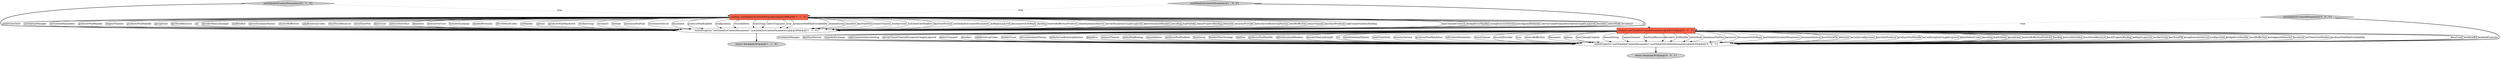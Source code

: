 digraph {
2 [style = filled, label = "boolean useGlobalSslContextParameters@@@289@@@['1', '1', '0']", fillcolor = tomato, shape = box image = "AAA0AAABBB1BBB"];
1 [style = filled, label = "doSetProperty(\"useGlobalSslContextParameters\",useGlobalSslContextParameters)@@@290@@@['1', '1', '0']", fillcolor = white, shape = ellipse image = "AAA0AAABBB1BBB"];
8 [style = filled, label = "useGlobalSslContextParameters['0', '0', '1']", fillcolor = lightgray, shape = diamond image = "AAA0AAABBB3BBB"];
4 [style = filled, label = "useGlobalSslContextParameters['0', '1', '0']", fillcolor = lightgray, shape = diamond image = "AAA0AAABBB2BBB"];
0 [style = filled, label = "useGlobalSslContextParameters['1', '0', '0']", fillcolor = lightgray, shape = diamond image = "AAA0AAABBB1BBB"];
5 [style = filled, label = "doSetProperty(\"useGlobalSslContextParameters\",useGlobalSslContextParameters)@@@302@@@['0', '0', '1']", fillcolor = white, shape = ellipse image = "AAA0AAABBB3BBB"];
6 [style = filled, label = "return this@@@303@@@['0', '0', '1']", fillcolor = lightgray, shape = ellipse image = "AAA0AAABBB3BBB"];
3 [style = filled, label = "return this@@@291@@@['1', '1', '0']", fillcolor = lightgray, shape = ellipse image = "AAA0AAABBB1BBB"];
7 [style = filled, label = "boolean useGlobalSslContextParameters@@@301@@@['0', '0', '1']", fillcolor = tomato, shape = box image = "AAA0AAABBB3BBB"];
7->5 [style = solid, label="bossCount"];
2->1 [style = solid, label="lazyChannelCreation"];
7->5 [style = solid, label="useByteBuf"];
2->1 [style = solid, label="bridgeErrorHandler"];
2->1 [style = solid, label="usingExecutorService"];
2->1 [style = solid, label="autoAppendDelimiter"];
7->5 [style = solid, label="enabledProtocols"];
2->1 [style = solid, label="serverClosedChannelExceptionCaughtLogLevel"];
7->5 [style = solid, label="correlationManager"];
7->5 [style = solid, label="keyStoreFormat"];
2->1 [style = solid, label="decoders"];
7->5 [style = solid, label="transferExchange"];
2->1 [style = solid, label="clientMode"];
2->1 [style = solid, label="broadcast"];
7->5 [style = solid, label="udpConnectionlessSending"];
7->5 [style = solid, label="serverClosedChannelExceptionCaughtLogLevel"];
7->5 [style = solid, label="nativeTransport"];
2->1 [style = solid, label="needClientAuth"];
7->5 [style = solid, label="encoders"];
2->1 [style = solid, label="correlationManager"];
7->5 [style = solid, label="udpByteArrayCodec"];
2->1 [style = solid, label="sslContextParameters"];
7->5 [style = solid, label="workerCount"];
2->1 [style = solid, label="producerPoolMinIdle"];
2->1 [style = solid, label="requestTimeout"];
2->1 [style = solid, label="producerPoolMaxIdle"];
2->1 [style = solid, label="passphrase"];
2->1 [style = solid, label="keyStoreResource"];
7->5 [style = solid, label="serverInitializerFactory"];
2->1 [style = solid, label="ssl"];
7->5 [style = solid, label="nettyServerBootstrapFactory"];
2->1 [style = solid, label="decoderMaxLineLength"];
7->5 [style = solid, label="keepAlive"];
2->1 [style = solid, label="useByteBuf"];
2->1 [style = solid, label="serverInitializerFactory"];
2->1 [style = solid, label="receiveBufferSize"];
2->1 [style = solid, label="udpByteArrayCodec"];
8->7 [style = dotted, label="true"];
7->5 [style = solid, label="connectTimeout"];
7->5 [style = solid, label="nettyHttpBinding"];
2->7 [style = dashed, label="0"];
2->1 [style = solid, label="trustStoreResource"];
2->1 [style = solid, label="trustStoreFile"];
5->6 [style = bold, label=""];
7->5 [style = solid, label="reuseAddress"];
2->1 [style = solid, label="bossCount"];
7->5 [style = solid, label="producerPoolEnabled"];
2->1 [style = solid, label="networkInterface"];
2->1 [style = solid, label="keepAlive"];
7->5 [style = solid, label="bossGroup"];
7->5 [style = solid, label="headerFilterStrategy"];
2->1 [style = solid, label="executorService"];
2->1 [style = solid, label="transferExchange"];
2->1 [style = solid, label="enabledProtocols"];
7->5 [style = solid, label="textline"];
7->5 [style = solid, label="producerPoolMaxIdle"];
7->5 [style = solid, label="allowSerializedHeaders"];
7->5 [style = solid, label="decoderMaxLineLength"];
4->2 [style = dotted, label="true"];
2->1 [style = solid, label="allowDefaultCodec"];
7->5 [style = solid, label="ssl"];
7->5 [style = solid, label="clientInitializerFactory"];
2->1 [style = solid, label="sslHandler"];
2->1 [style = solid, label="options"];
7->5 [style = solid, label="needClientAuth"];
2->1 [style = solid, label="producerPoolMaxActive"];
7->5 [style = solid, label="executorService"];
7->5 [style = solid, label="producerPoolMaxActive"];
7->5 [style = solid, label="sslContextParameters"];
2->1 [style = solid, label="workerGroup"];
2->1 [style = solid, label="reconnect"];
2->1 [style = solid, label="textline"];
7->5 [style = solid, label="reuseChannel"];
7->5 [style = solid, label="securityProvider"];
2->1 [style = solid, label="maximumPoolSize"];
2->1 [style = solid, label="reconnectInterval"];
2->1 [style = solid, label="disconnect"];
2->1 [style = solid, label="producerPoolEnabled"];
2->1 [style = solid, label="configuration"];
2->1 [style = solid, label="reuseAddress"];
1->3 [style = bold, label=""];
7->5 [style = solid, label="sync"];
7->5 [style = solid, label="receiveBufferSize"];
7->5 [style = solid, label="disconnect"];
7->5 [style = solid, label="options"];
7->5 [style = solid, label="lazyChannelCreation"];
7->5 [style = solid, label="channelGroup"];
7->5 [style = solid, label="requestTimeout"];
2->1 [style = solid, label="bossGroup"];
7->5 [style = solid, label="keyStoreResource"];
2->1 [style = solid, label="nativeTransport"];
2->1 [style = solid, label="sync"];
7->5 [style = solid, label="decoders"];
2->1 [style = solid, label="producerPoolMinEvictableIdle"];
0->1 [style = bold, label=""];
7->5 [style = solid, label="sslHandler"];
2->1 [style = solid, label="channelGroup"];
2->1 [style = solid, label="encoders"];
7->5 [style = solid, label="clientMode"];
4->1 [style = bold, label=""];
7->5 [style = solid, label="maximumPoolSize"];
2->1 [style = solid, label="keyStoreFile"];
7->5 [style = solid, label="reconnect"];
2->1 [style = solid, label="connectTimeout"];
2->1 [style = solid, label="workerCount"];
2->1 [style = solid, label="sslClientCertHeaders"];
7->5 [style = solid, label="disconnectOnNoReply"];
7->5 [style = solid, label="useGlobalSslContextParameters"];
2->1 [style = solid, label="keyStoreFormat"];
2->1 [style = solid, label="useGlobalSslContextParameters"];
7->5 [style = solid, label="reconnectInterval"];
2->1 [style = solid, label="noReplyLogLevel"];
7->5 [style = solid, label="trustStoreFile"];
7->5 [style = solid, label="delimiter"];
7->5 [style = solid, label="securityConfiguration"];
7->5 [style = solid, label="lazyStartProducer"];
7->5 [style = solid, label="producerPoolMinIdle"];
2->1 [style = solid, label="disconnectOnNoReply"];
7->5 [style = solid, label="serverExceptionCaughtLogLevel"];
2->1 [style = solid, label="backlog"];
2->1 [style = solid, label="receiveBufferSizePredictor"];
2->1 [style = solid, label="clientInitializerFactory"];
2->1 [style = solid, label="serverExceptionCaughtLogLevel"];
2->1 [style = solid, label="allowSerializedHeaders"];
2->1 [style = solid, label="encoding"];
2->1 [style = solid, label="tcpNoDelay"];
7->5 [style = solid, label="allowDefaultCodec"];
7->5 [style = solid, label="encoding"];
7->5 [style = solid, label="tcpNoDelay"];
2->1 [style = solid, label="basicPropertyBinding"];
7->5 [style = solid, label="passphrase"];
7->5 [style = solid, label="receiveBufferSizePredictor"];
2->1 [style = solid, label="delimiter"];
7->5 [style = solid, label="backlog"];
7->5 [style = solid, label="networkInterface"];
2->1 [style = solid, label="securityProvider"];
7->5 [style = solid, label="trustStoreResource"];
8->5 [style = bold, label=""];
2->1 [style = solid, label="nettyServerBootstrapFactory"];
7->5 [style = solid, label="basicPropertyBinding"];
7->5 [style = solid, label="noReplyLogLevel"];
2->1 [style = solid, label="sendBufferSize"];
7->5 [style = solid, label="workerGroup"];
7->5 [style = solid, label="keyStoreFile"];
7->5 [style = solid, label="usingExecutorService"];
7->5 [style = solid, label="configuration"];
2->1 [style = solid, label="reuseChannel"];
2->1 [style = solid, label="lazyStartProducer"];
0->2 [style = dotted, label="true"];
7->5 [style = solid, label="bridgeErrorHandler"];
7->5 [style = solid, label="sendBufferSize"];
7->5 [style = solid, label="autoAppendDelimiter"];
7->5 [style = solid, label="broadcast"];
7->5 [style = solid, label="sslClientCertHeaders"];
7->5 [style = solid, label="producerPoolMinEvictableIdle"];
2->1 [style = solid, label="udpConnectionlessSending"];
}
